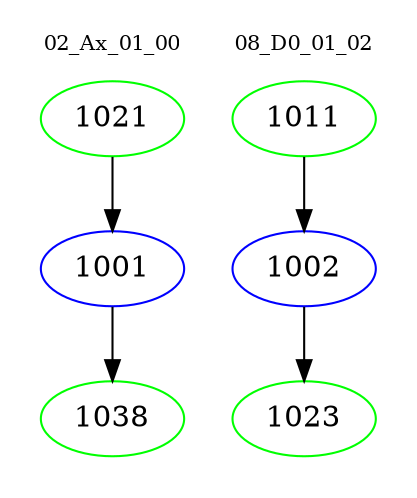 digraph{
subgraph cluster_0 {
color = white
label = "02_Ax_01_00";
fontsize=10;
T0_1021 [label="1021", color="green"]
T0_1021 -> T0_1001 [color="black"]
T0_1001 [label="1001", color="blue"]
T0_1001 -> T0_1038 [color="black"]
T0_1038 [label="1038", color="green"]
}
subgraph cluster_1 {
color = white
label = "08_D0_01_02";
fontsize=10;
T1_1011 [label="1011", color="green"]
T1_1011 -> T1_1002 [color="black"]
T1_1002 [label="1002", color="blue"]
T1_1002 -> T1_1023 [color="black"]
T1_1023 [label="1023", color="green"]
}
}
